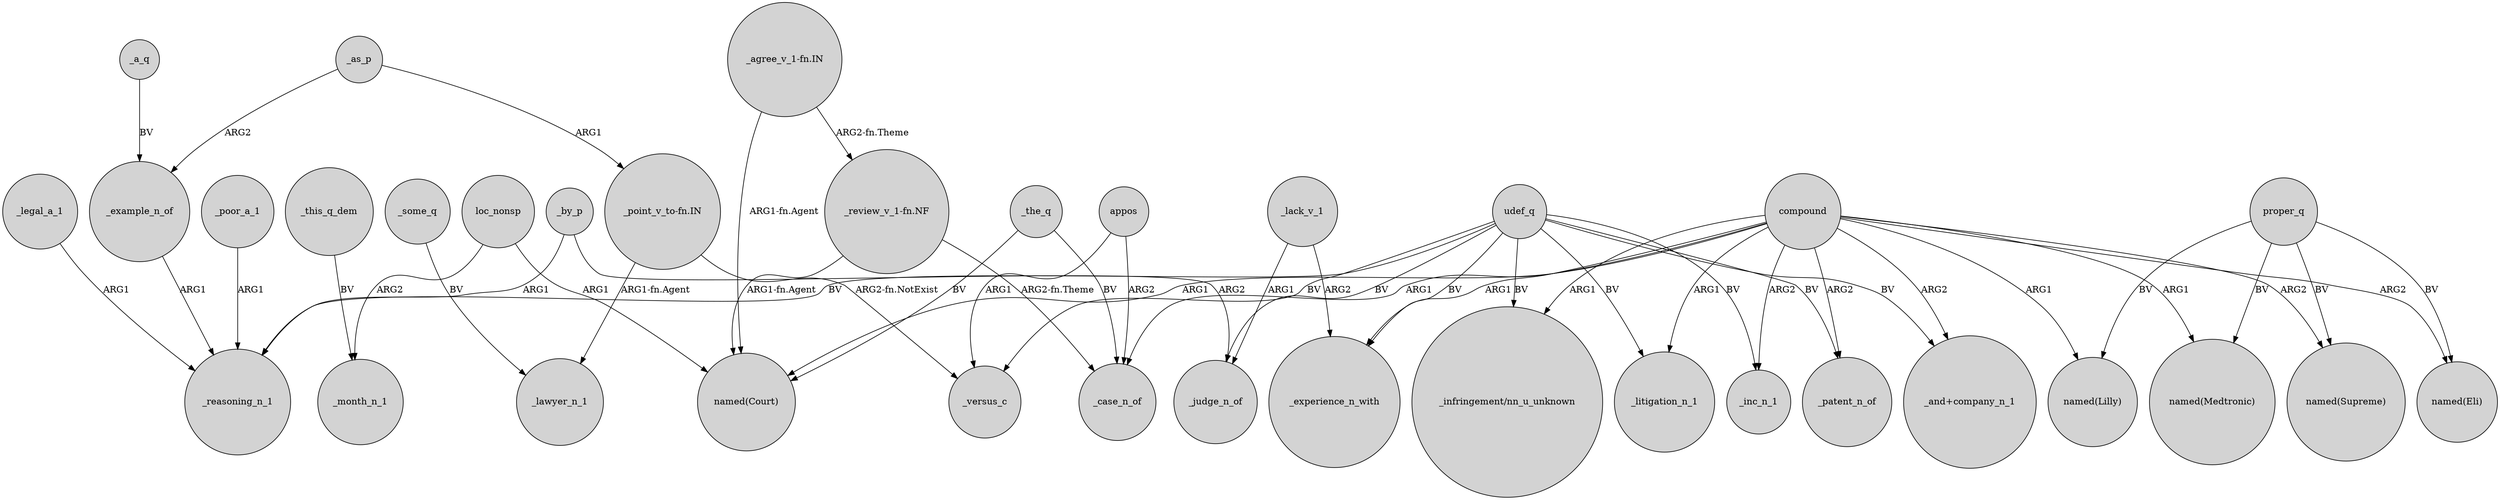 digraph {
	node [shape=circle style=filled]
	_poor_a_1 -> _reasoning_n_1 [label=ARG1]
	compound -> _litigation_n_1 [label=ARG1]
	_lack_v_1 -> _judge_n_of [label=ARG1]
	udef_q -> _inc_n_1 [label=BV]
	"_review_v_1-fn.NF" -> "named(Court)" [label="ARG1-fn.Agent"]
	_some_q -> _lawyer_n_1 [label=BV]
	loc_nonsp -> "named(Court)" [label=ARG1]
	_as_p -> "_point_v_to-fn.IN" [label=ARG1]
	_the_q -> _case_n_of [label=BV]
	udef_q -> _experience_n_with [label=BV]
	_this_q_dem -> _month_n_1 [label=BV]
	_legal_a_1 -> _reasoning_n_1 [label=ARG1]
	_lack_v_1 -> _experience_n_with [label=ARG2]
	appos -> _versus_c [label=ARG1]
	udef_q -> _litigation_n_1 [label=BV]
	udef_q -> _versus_c [label=BV]
	compound -> "named(Lilly)" [label=ARG1]
	compound -> _experience_n_with [label=ARG1]
	"_review_v_1-fn.NF" -> _case_n_of [label="ARG2-fn.Theme"]
	_the_q -> "named(Court)" [label=BV]
	_example_n_of -> _reasoning_n_1 [label=ARG1]
	compound -> "named(Eli)" [label=ARG2]
	proper_q -> "named(Medtronic)" [label=BV]
	udef_q -> _judge_n_of [label=BV]
	_by_p -> _judge_n_of [label=ARG2]
	appos -> _case_n_of [label=ARG2]
	compound -> _patent_n_of [label=ARG2]
	udef_q -> _patent_n_of [label=BV]
	compound -> _case_n_of [label=ARG1]
	"_point_v_to-fn.IN" -> _versus_c [label="ARG2-fn.NotExist"]
	proper_q -> "named(Lilly)" [label=BV]
	compound -> "named(Supreme)" [label=ARG2]
	compound -> "_and+company_n_1" [label=ARG2]
	_as_p -> _example_n_of [label=ARG2]
	"_agree_v_1-fn.IN" -> "named(Court)" [label="ARG1-fn.Agent"]
	proper_q -> "named(Supreme)" [label=BV]
	compound -> "_infringement/nn_u_unknown" [label=ARG1]
	proper_q -> "named(Eli)" [label=BV]
	udef_q -> "_infringement/nn_u_unknown" [label=BV]
	"_point_v_to-fn.IN" -> _lawyer_n_1 [label="ARG1-fn.Agent"]
	_by_p -> _reasoning_n_1 [label=ARG1]
	compound -> "named(Medtronic)" [label=ARG1]
	_a_q -> _example_n_of [label=BV]
	udef_q -> "_and+company_n_1" [label=BV]
	udef_q -> _reasoning_n_1 [label=BV]
	"_agree_v_1-fn.IN" -> "_review_v_1-fn.NF" [label="ARG2-fn.Theme"]
	loc_nonsp -> _month_n_1 [label=ARG2]
	compound -> _inc_n_1 [label=ARG2]
	compound -> "named(Court)" [label=ARG1]
}

